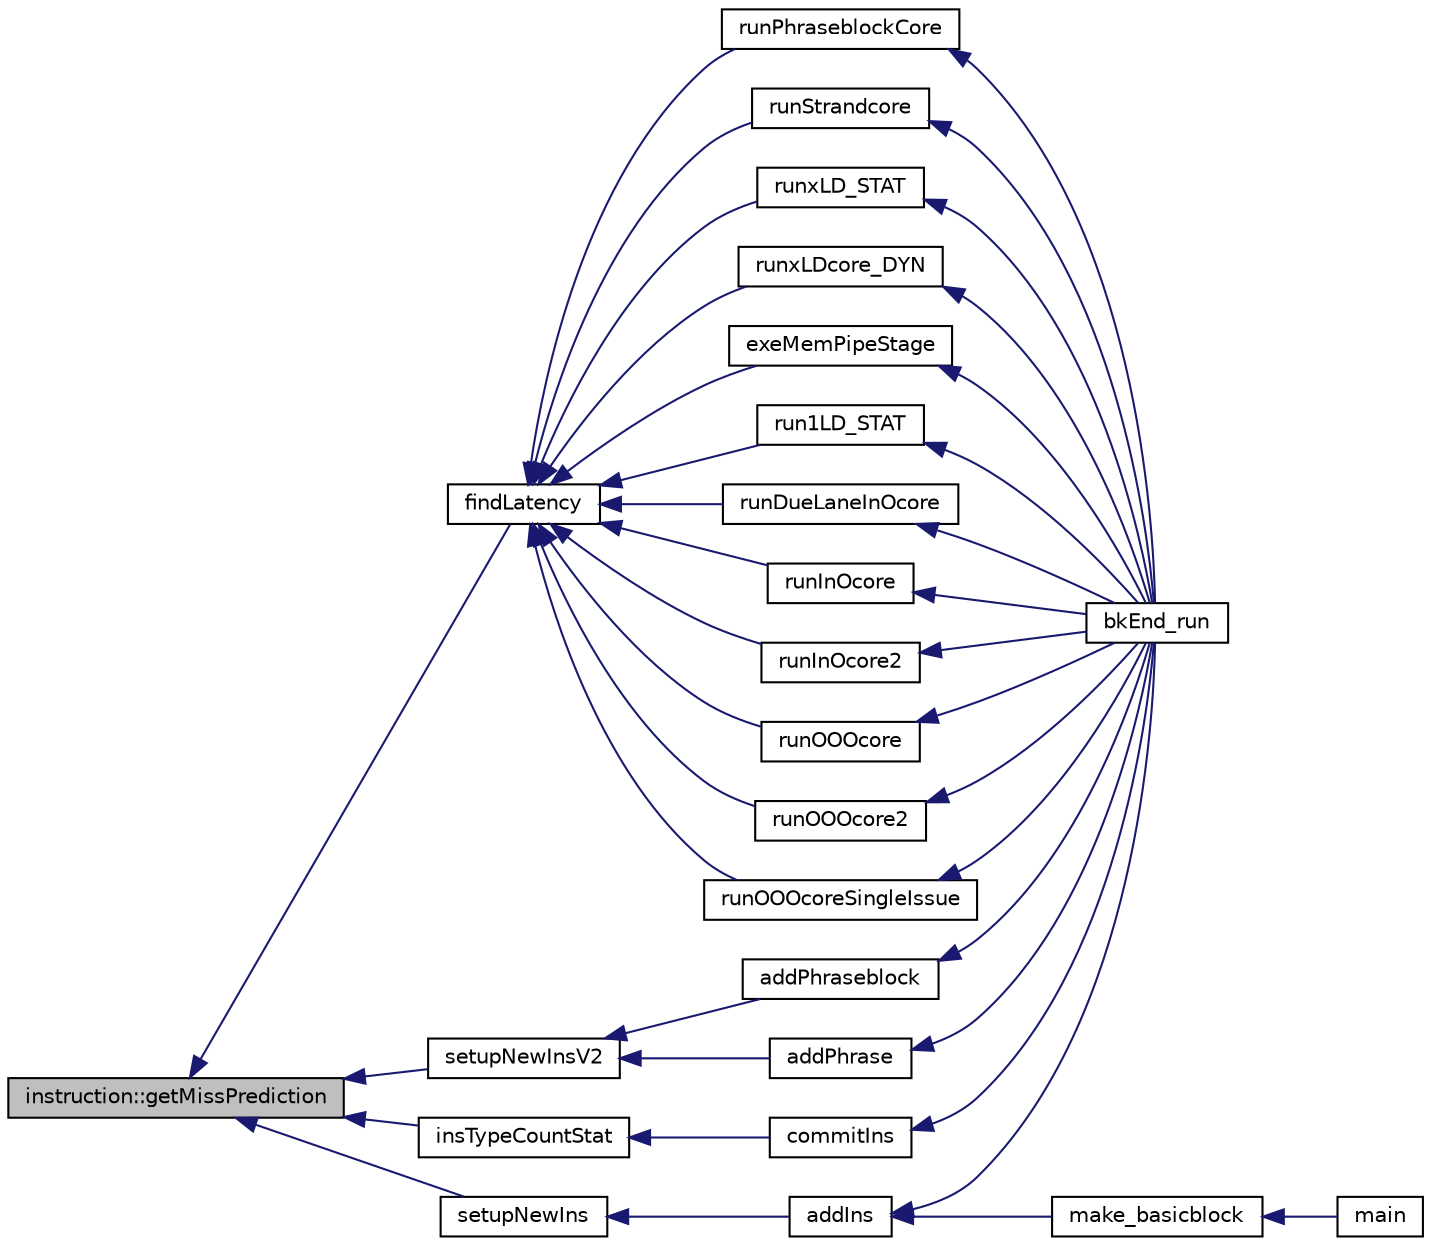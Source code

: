 digraph G
{
  edge [fontname="Helvetica",fontsize="10",labelfontname="Helvetica",labelfontsize="10"];
  node [fontname="Helvetica",fontsize="10",shape=record];
  rankdir=LR;
  Node1 [label="instruction::getMissPrediction",height=0.2,width=0.4,color="black", fillcolor="grey75", style="filled" fontcolor="black"];
  Node1 -> Node2 [dir=back,color="midnightblue",fontsize="10",style="solid",fontname="Helvetica"];
  Node2 [label="findLatency",height=0.2,width=0.4,color="black", fillcolor="white", style="filled",URL="$bkEnd_8cpp.html#a425e040d7cdd063c48e543f19d61d29e"];
  Node2 -> Node3 [dir=back,color="midnightblue",fontsize="10",style="solid",fontname="Helvetica"];
  Node3 [label="exeMemPipeStage",height=0.2,width=0.4,color="black", fillcolor="white", style="filled",URL="$bkEnd_8cpp.html#a184a478d12000544a380c7aa50a9894d"];
  Node3 -> Node4 [dir=back,color="midnightblue",fontsize="10",style="solid",fontname="Helvetica"];
  Node4 [label="bkEnd_run",height=0.2,width=0.4,color="black", fillcolor="white", style="filled",URL="$bkEnd_8h.html#a0de885ce07273f37e162ecb0e63ec95d"];
  Node2 -> Node5 [dir=back,color="midnightblue",fontsize="10",style="solid",fontname="Helvetica"];
  Node5 [label="run1LD_STAT",height=0.2,width=0.4,color="black", fillcolor="white", style="filled",URL="$bkEnd_8cpp.html#a97c39e40275c8b88452f484247c641e6"];
  Node5 -> Node4 [dir=back,color="midnightblue",fontsize="10",style="solid",fontname="Helvetica"];
  Node2 -> Node6 [dir=back,color="midnightblue",fontsize="10",style="solid",fontname="Helvetica"];
  Node6 [label="runDueLaneInOcore",height=0.2,width=0.4,color="black", fillcolor="white", style="filled",URL="$bkEnd_8cpp.html#ace2244168da67b24c25de5eeb8e324e7"];
  Node6 -> Node4 [dir=back,color="midnightblue",fontsize="10",style="solid",fontname="Helvetica"];
  Node2 -> Node7 [dir=back,color="midnightblue",fontsize="10",style="solid",fontname="Helvetica"];
  Node7 [label="runInOcore",height=0.2,width=0.4,color="black", fillcolor="white", style="filled",URL="$bkEnd_8cpp.html#a08f23b53db9ac916db6ee3b82c8a80a9"];
  Node7 -> Node4 [dir=back,color="midnightblue",fontsize="10",style="solid",fontname="Helvetica"];
  Node2 -> Node8 [dir=back,color="midnightblue",fontsize="10",style="solid",fontname="Helvetica"];
  Node8 [label="runInOcore2",height=0.2,width=0.4,color="black", fillcolor="white", style="filled",URL="$bkEnd_8cpp.html#ac12de6e25fc3f32a278fbc174b77bcf8"];
  Node8 -> Node4 [dir=back,color="midnightblue",fontsize="10",style="solid",fontname="Helvetica"];
  Node2 -> Node9 [dir=back,color="midnightblue",fontsize="10",style="solid",fontname="Helvetica"];
  Node9 [label="runOOOcore",height=0.2,width=0.4,color="black", fillcolor="white", style="filled",URL="$bkEnd_8cpp.html#a0048e706dd30cad67418041c870d1850"];
  Node9 -> Node4 [dir=back,color="midnightblue",fontsize="10",style="solid",fontname="Helvetica"];
  Node2 -> Node10 [dir=back,color="midnightblue",fontsize="10",style="solid",fontname="Helvetica"];
  Node10 [label="runOOOcore2",height=0.2,width=0.4,color="black", fillcolor="white", style="filled",URL="$bkEnd_8cpp.html#a1e86a57f718ccc5c785cb2f69e4eb150"];
  Node10 -> Node4 [dir=back,color="midnightblue",fontsize="10",style="solid",fontname="Helvetica"];
  Node2 -> Node11 [dir=back,color="midnightblue",fontsize="10",style="solid",fontname="Helvetica"];
  Node11 [label="runOOOcoreSingleIssue",height=0.2,width=0.4,color="black", fillcolor="white", style="filled",URL="$bkEnd_8cpp.html#a10447d26aeb9ab403590f64c71683174"];
  Node11 -> Node4 [dir=back,color="midnightblue",fontsize="10",style="solid",fontname="Helvetica"];
  Node2 -> Node12 [dir=back,color="midnightblue",fontsize="10",style="solid",fontname="Helvetica"];
  Node12 [label="runPhraseblockCore",height=0.2,width=0.4,color="black", fillcolor="white", style="filled",URL="$bkEnd_8cpp.html#a6ce7251cbd93290a7c6774649b96b166"];
  Node12 -> Node4 [dir=back,color="midnightblue",fontsize="10",style="solid",fontname="Helvetica"];
  Node2 -> Node13 [dir=back,color="midnightblue",fontsize="10",style="solid",fontname="Helvetica"];
  Node13 [label="runStrandcore",height=0.2,width=0.4,color="black", fillcolor="white", style="filled",URL="$bkEnd_8cpp.html#a72051851d4c12247aaab4ed481b9c2d1"];
  Node13 -> Node4 [dir=back,color="midnightblue",fontsize="10",style="solid",fontname="Helvetica"];
  Node2 -> Node14 [dir=back,color="midnightblue",fontsize="10",style="solid",fontname="Helvetica"];
  Node14 [label="runxLD_STAT",height=0.2,width=0.4,color="black", fillcolor="white", style="filled",URL="$bkEnd_8cpp.html#a63d6bd6a56d403ccb003d08d98681a3b"];
  Node14 -> Node4 [dir=back,color="midnightblue",fontsize="10",style="solid",fontname="Helvetica"];
  Node2 -> Node15 [dir=back,color="midnightblue",fontsize="10",style="solid",fontname="Helvetica"];
  Node15 [label="runxLDcore_DYN",height=0.2,width=0.4,color="black", fillcolor="white", style="filled",URL="$bkEnd_8cpp.html#a00dd14f5dbcba28599ade0a3d5c47091"];
  Node15 -> Node4 [dir=back,color="midnightblue",fontsize="10",style="solid",fontname="Helvetica"];
  Node1 -> Node16 [dir=back,color="midnightblue",fontsize="10",style="solid",fontname="Helvetica"];
  Node16 [label="insTypeCountStat",height=0.2,width=0.4,color="black", fillcolor="white", style="filled",URL="$bkEnd_8cpp.html#a5d6a55cf1d8b31005873f03a098bc5ed"];
  Node16 -> Node17 [dir=back,color="midnightblue",fontsize="10",style="solid",fontname="Helvetica"];
  Node17 [label="commitIns",height=0.2,width=0.4,color="black", fillcolor="white", style="filled",URL="$bkEnd_8cpp.html#a55d405fd16809cc233376112b4527f0b"];
  Node17 -> Node4 [dir=back,color="midnightblue",fontsize="10",style="solid",fontname="Helvetica"];
  Node1 -> Node18 [dir=back,color="midnightblue",fontsize="10",style="solid",fontname="Helvetica"];
  Node18 [label="setupNewIns",height=0.2,width=0.4,color="black", fillcolor="white", style="filled",URL="$bkEnd_8cpp.html#ae65f5a08a89109ce2afb34faaf30edac"];
  Node18 -> Node19 [dir=back,color="midnightblue",fontsize="10",style="solid",fontname="Helvetica"];
  Node19 [label="addIns",height=0.2,width=0.4,color="black", fillcolor="white", style="filled",URL="$bkEnd_8cpp.html#a699e911f02cc068558e37f3496d086ce"];
  Node19 -> Node4 [dir=back,color="midnightblue",fontsize="10",style="solid",fontname="Helvetica"];
  Node19 -> Node20 [dir=back,color="midnightblue",fontsize="10",style="solid",fontname="Helvetica"];
  Node20 [label="make_basicblock",height=0.2,width=0.4,color="black", fillcolor="white", style="filled",URL="$make__basicblock_8cpp.html#a765669fc41b8885a39c1ec0df0df96ca"];
  Node20 -> Node21 [dir=back,color="midnightblue",fontsize="10",style="solid",fontname="Helvetica"];
  Node21 [label="main",height=0.2,width=0.4,color="black", fillcolor="white", style="filled",URL="$main_8cpp.html#a0ddf1224851353fc92bfbff6f499fa97"];
  Node1 -> Node22 [dir=back,color="midnightblue",fontsize="10",style="solid",fontname="Helvetica"];
  Node22 [label="setupNewInsV2",height=0.2,width=0.4,color="black", fillcolor="white", style="filled",URL="$bkEnd_8cpp.html#ab5a65ee867edd1ec1db1265dd7ca57d2"];
  Node22 -> Node23 [dir=back,color="midnightblue",fontsize="10",style="solid",fontname="Helvetica"];
  Node23 [label="addPhrase",height=0.2,width=0.4,color="black", fillcolor="white", style="filled",URL="$bkEnd_8cpp.html#a73b0a124e04ab7ad583a8ad063d501c5"];
  Node23 -> Node4 [dir=back,color="midnightblue",fontsize="10",style="solid",fontname="Helvetica"];
  Node22 -> Node24 [dir=back,color="midnightblue",fontsize="10",style="solid",fontname="Helvetica"];
  Node24 [label="addPhraseblock",height=0.2,width=0.4,color="black", fillcolor="white", style="filled",URL="$bkEnd_8cpp.html#ae7c9964c26331fddb647175a6d70a00a"];
  Node24 -> Node4 [dir=back,color="midnightblue",fontsize="10",style="solid",fontname="Helvetica"];
}
